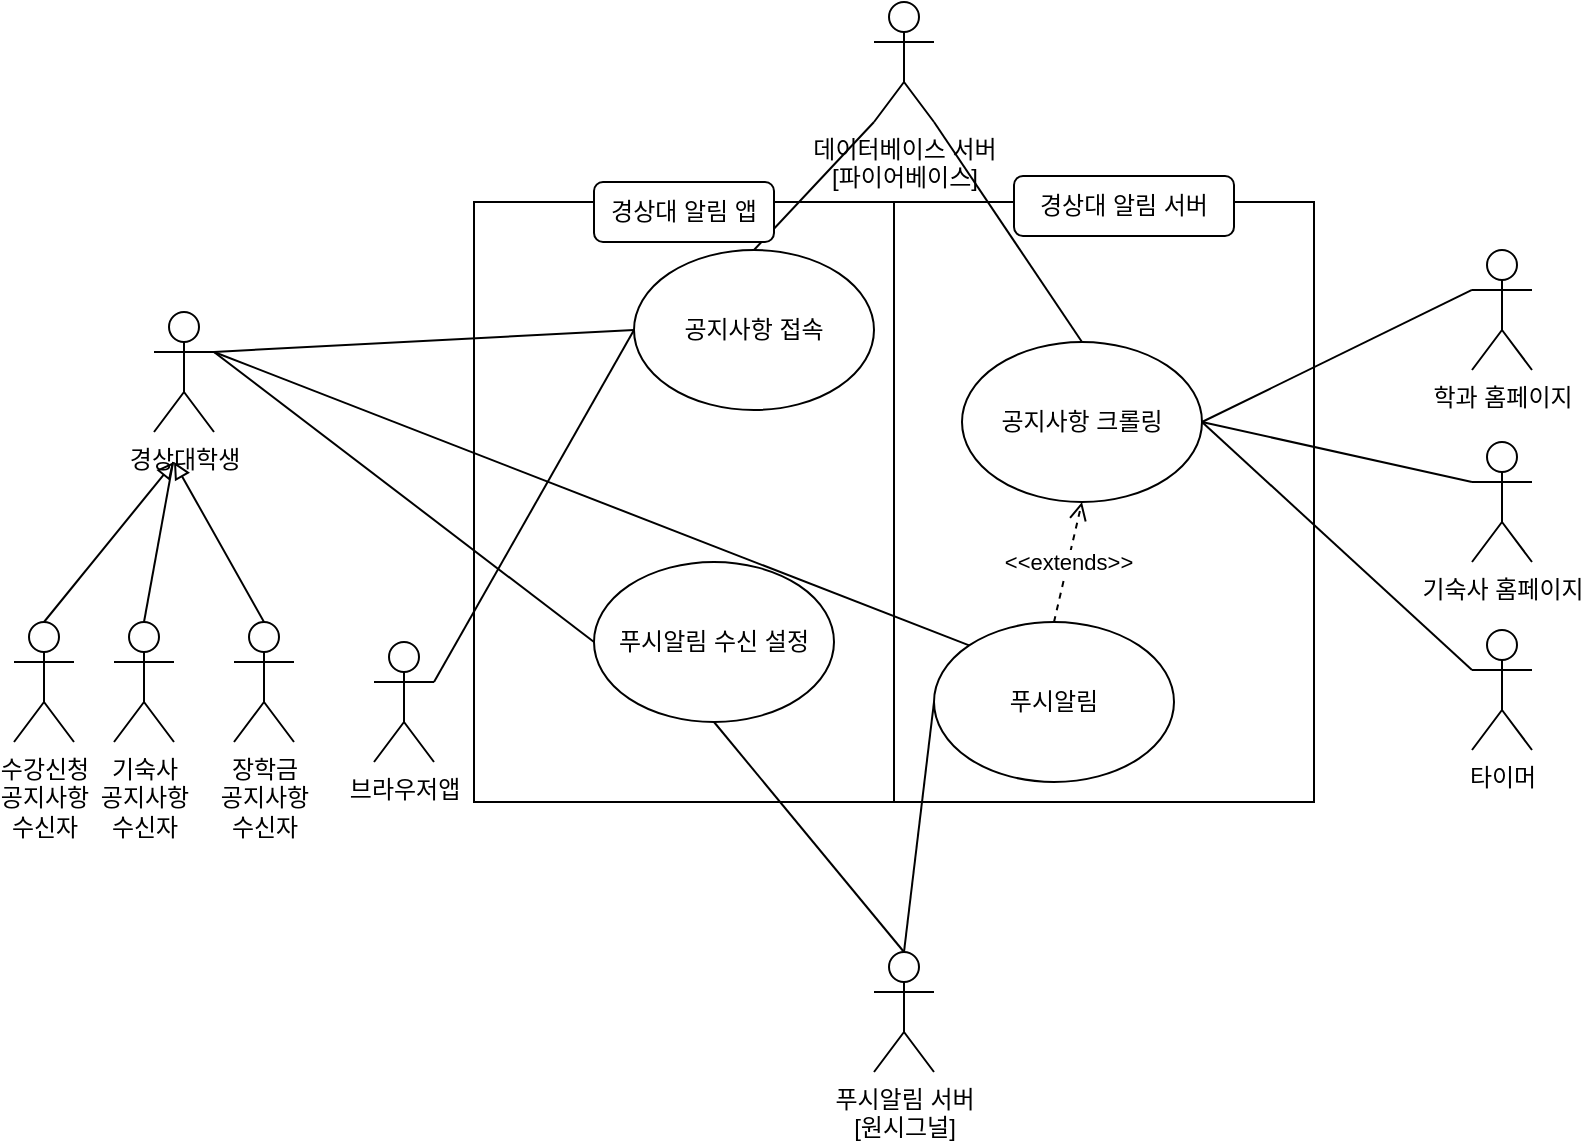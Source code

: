 <mxfile version="15.7.3" type="github">
  <diagram id="yDBc-G_T3kcIbM374eeq" name="Page-1">
    <mxGraphModel dx="2249" dy="762" grid="1" gridSize="10" guides="1" tooltips="1" connect="1" arrows="1" fold="1" page="1" pageScale="1" pageWidth="827" pageHeight="1169" math="0" shadow="0">
      <root>
        <mxCell id="0" />
        <mxCell id="1" parent="0" />
        <mxCell id="UW92wbI46Kdcc-sQo47G-2" value="데이터베이스 서버&lt;br&gt;[파이어베이스]" style="shape=umlActor;verticalLabelPosition=bottom;verticalAlign=top;html=1;outlineConnect=0;" parent="1" vertex="1">
          <mxGeometry x="310" y="110" width="30" height="60" as="geometry" />
        </mxCell>
        <mxCell id="UW92wbI46Kdcc-sQo47G-3" value="푸시알림 서버&lt;br&gt;[원시그널]" style="shape=umlActor;verticalLabelPosition=bottom;verticalAlign=top;html=1;outlineConnect=0;" parent="1" vertex="1">
          <mxGeometry x="310" y="585" width="30" height="60" as="geometry" />
        </mxCell>
        <mxCell id="UW92wbI46Kdcc-sQo47G-4" value="학과 홈페이지" style="shape=umlActor;verticalLabelPosition=bottom;verticalAlign=top;html=1;outlineConnect=0;" parent="1" vertex="1">
          <mxGeometry x="609" y="234" width="30" height="60" as="geometry" />
        </mxCell>
        <mxCell id="UW92wbI46Kdcc-sQo47G-5" value="브라우저앱" style="shape=umlActor;verticalLabelPosition=bottom;verticalAlign=top;html=1;outlineConnect=0;" parent="1" vertex="1">
          <mxGeometry x="60" y="430" width="30" height="60" as="geometry" />
        </mxCell>
        <mxCell id="UW92wbI46Kdcc-sQo47G-6" value="" style="rounded=0;whiteSpace=wrap;html=1;" parent="1" vertex="1">
          <mxGeometry x="110" y="210" width="210" height="300" as="geometry" />
        </mxCell>
        <mxCell id="UW92wbI46Kdcc-sQo47G-8" value="기숙사 홈페이지" style="shape=umlActor;verticalLabelPosition=bottom;verticalAlign=top;html=1;outlineConnect=0;" parent="1" vertex="1">
          <mxGeometry x="609" y="330" width="30" height="60" as="geometry" />
        </mxCell>
        <mxCell id="UW92wbI46Kdcc-sQo47G-9" value="타이머" style="shape=umlActor;verticalLabelPosition=bottom;verticalAlign=top;html=1;outlineConnect=0;" parent="1" vertex="1">
          <mxGeometry x="609" y="424" width="30" height="60" as="geometry" />
        </mxCell>
        <mxCell id="UW92wbI46Kdcc-sQo47G-11" value="" style="rounded=0;whiteSpace=wrap;html=1;" parent="1" vertex="1">
          <mxGeometry x="320" y="210" width="210" height="300" as="geometry" />
        </mxCell>
        <mxCell id="UW92wbI46Kdcc-sQo47G-12" value="공지사항 크롤링" style="ellipse;whiteSpace=wrap;html=1;" parent="1" vertex="1">
          <mxGeometry x="354" y="280" width="120" height="80" as="geometry" />
        </mxCell>
        <mxCell id="UW92wbI46Kdcc-sQo47G-13" value="공지사항 접속" style="ellipse;whiteSpace=wrap;html=1;" parent="1" vertex="1">
          <mxGeometry x="190" y="234" width="120" height="80" as="geometry" />
        </mxCell>
        <mxCell id="UW92wbI46Kdcc-sQo47G-14" value="푸시알림 수신 설정" style="ellipse;whiteSpace=wrap;html=1;" parent="1" vertex="1">
          <mxGeometry x="170" y="390" width="120" height="80" as="geometry" />
        </mxCell>
        <mxCell id="UW92wbI46Kdcc-sQo47G-15" value="푸시알림" style="ellipse;whiteSpace=wrap;html=1;" parent="1" vertex="1">
          <mxGeometry x="340" y="420" width="120" height="80" as="geometry" />
        </mxCell>
        <mxCell id="UW92wbI46Kdcc-sQo47G-17" value="" style="endArrow=none;html=1;rounded=0;exitX=1;exitY=0.5;exitDx=0;exitDy=0;entryX=0;entryY=0.333;entryDx=0;entryDy=0;entryPerimeter=0;" parent="1" source="UW92wbI46Kdcc-sQo47G-12" target="UW92wbI46Kdcc-sQo47G-4" edge="1">
          <mxGeometry width="50" height="50" relative="1" as="geometry">
            <mxPoint x="660" y="460" as="sourcePoint" />
            <mxPoint x="710" y="410" as="targetPoint" />
          </mxGeometry>
        </mxCell>
        <mxCell id="UW92wbI46Kdcc-sQo47G-18" value="" style="endArrow=none;html=1;rounded=0;exitX=1;exitY=0.5;exitDx=0;exitDy=0;entryX=0;entryY=0.333;entryDx=0;entryDy=0;entryPerimeter=0;" parent="1" source="UW92wbI46Kdcc-sQo47G-12" target="UW92wbI46Kdcc-sQo47G-8" edge="1">
          <mxGeometry width="50" height="50" relative="1" as="geometry">
            <mxPoint x="484" y="330" as="sourcePoint" />
            <mxPoint x="619" y="264" as="targetPoint" />
          </mxGeometry>
        </mxCell>
        <mxCell id="UW92wbI46Kdcc-sQo47G-19" value="" style="endArrow=none;html=1;rounded=0;exitX=1;exitY=0.5;exitDx=0;exitDy=0;entryX=0;entryY=0.333;entryDx=0;entryDy=0;entryPerimeter=0;" parent="1" source="UW92wbI46Kdcc-sQo47G-12" target="UW92wbI46Kdcc-sQo47G-9" edge="1">
          <mxGeometry width="50" height="50" relative="1" as="geometry">
            <mxPoint x="484" y="330" as="sourcePoint" />
            <mxPoint x="619" y="360" as="targetPoint" />
          </mxGeometry>
        </mxCell>
        <mxCell id="UW92wbI46Kdcc-sQo47G-27" value="&amp;lt;&amp;lt;extends&amp;gt;&amp;gt;" style="endArrow=open;endSize=7;endFill=0;html=1;rounded=0;exitX=0.5;exitY=0;exitDx=0;exitDy=0;entryX=0.5;entryY=1;entryDx=0;entryDy=0;dashed=1;" parent="1" source="UW92wbI46Kdcc-sQo47G-15" target="UW92wbI46Kdcc-sQo47G-12" edge="1">
          <mxGeometry width="160" relative="1" as="geometry">
            <mxPoint x="610" y="430" as="sourcePoint" />
            <mxPoint x="770" y="430" as="targetPoint" />
          </mxGeometry>
        </mxCell>
        <mxCell id="UW92wbI46Kdcc-sQo47G-29" value="" style="endArrow=none;html=1;rounded=0;exitX=0.5;exitY=1;exitDx=0;exitDy=0;entryX=0.5;entryY=0;entryDx=0;entryDy=0;entryPerimeter=0;" parent="1" source="UW92wbI46Kdcc-sQo47G-14" target="UW92wbI46Kdcc-sQo47G-3" edge="1">
          <mxGeometry width="50" height="50" relative="1" as="geometry">
            <mxPoint x="484" y="330" as="sourcePoint" />
            <mxPoint x="619" y="360" as="targetPoint" />
          </mxGeometry>
        </mxCell>
        <mxCell id="UW92wbI46Kdcc-sQo47G-30" value="" style="endArrow=none;html=1;rounded=0;exitX=0.5;exitY=0;exitDx=0;exitDy=0;entryX=0;entryY=0.5;entryDx=0;entryDy=0;exitPerimeter=0;" parent="1" source="UW92wbI46Kdcc-sQo47G-3" target="UW92wbI46Kdcc-sQo47G-15" edge="1">
          <mxGeometry width="50" height="50" relative="1" as="geometry">
            <mxPoint x="484" y="330" as="sourcePoint" />
            <mxPoint x="619" y="454" as="targetPoint" />
          </mxGeometry>
        </mxCell>
        <mxCell id="UW92wbI46Kdcc-sQo47G-31" value="" style="endArrow=none;html=1;rounded=0;exitX=1;exitY=0.333;exitDx=0;exitDy=0;entryX=0;entryY=0.5;entryDx=0;entryDy=0;exitPerimeter=0;" parent="1" source="UW92wbI46Kdcc-sQo47G-1" target="UW92wbI46Kdcc-sQo47G-13" edge="1">
          <mxGeometry width="50" height="50" relative="1" as="geometry">
            <mxPoint x="210" y="460" as="sourcePoint" />
            <mxPoint x="275" y="535" as="targetPoint" />
          </mxGeometry>
        </mxCell>
        <mxCell id="UW92wbI46Kdcc-sQo47G-32" value="" style="endArrow=none;html=1;rounded=0;exitX=1;exitY=0.333;exitDx=0;exitDy=0;exitPerimeter=0;entryX=0;entryY=0.5;entryDx=0;entryDy=0;" parent="1" source="UW92wbI46Kdcc-sQo47G-5" target="UW92wbI46Kdcc-sQo47G-13" edge="1">
          <mxGeometry width="50" height="50" relative="1" as="geometry">
            <mxPoint x="660" y="460" as="sourcePoint" />
            <mxPoint x="710" y="410" as="targetPoint" />
          </mxGeometry>
        </mxCell>
        <mxCell id="UW92wbI46Kdcc-sQo47G-33" value="" style="endArrow=none;html=1;rounded=0;exitX=0;exitY=1;exitDx=0;exitDy=0;exitPerimeter=0;entryX=0.5;entryY=0;entryDx=0;entryDy=0;" parent="1" source="UW92wbI46Kdcc-sQo47G-2" target="UW92wbI46Kdcc-sQo47G-13" edge="1">
          <mxGeometry width="50" height="50" relative="1" as="geometry">
            <mxPoint x="660" y="460" as="sourcePoint" />
            <mxPoint x="710" y="410" as="targetPoint" />
          </mxGeometry>
        </mxCell>
        <mxCell id="UW92wbI46Kdcc-sQo47G-34" value="" style="endArrow=none;html=1;rounded=0;exitX=1;exitY=1;exitDx=0;exitDy=0;exitPerimeter=0;entryX=0.5;entryY=0;entryDx=0;entryDy=0;" parent="1" source="UW92wbI46Kdcc-sQo47G-2" target="UW92wbI46Kdcc-sQo47G-12" edge="1">
          <mxGeometry width="50" height="50" relative="1" as="geometry">
            <mxPoint x="660" y="460" as="sourcePoint" />
            <mxPoint x="710" y="410" as="targetPoint" />
          </mxGeometry>
        </mxCell>
        <mxCell id="UW92wbI46Kdcc-sQo47G-35" value="" style="endArrow=none;html=1;rounded=0;exitX=1;exitY=0.333;exitDx=0;exitDy=0;exitPerimeter=0;entryX=0;entryY=0.5;entryDx=0;entryDy=0;" parent="1" source="UW92wbI46Kdcc-sQo47G-1" target="UW92wbI46Kdcc-sQo47G-14" edge="1">
          <mxGeometry width="50" height="50" relative="1" as="geometry">
            <mxPoint x="660" y="460" as="sourcePoint" />
            <mxPoint x="710" y="410" as="targetPoint" />
          </mxGeometry>
        </mxCell>
        <mxCell id="UW92wbI46Kdcc-sQo47G-36" value="경상대 알림 앱" style="rounded=1;whiteSpace=wrap;html=1;" parent="1" vertex="1">
          <mxGeometry x="170" y="200" width="90" height="30" as="geometry" />
        </mxCell>
        <mxCell id="UW92wbI46Kdcc-sQo47G-38" value="경상대 알림 서버" style="rounded=1;whiteSpace=wrap;html=1;" parent="1" vertex="1">
          <mxGeometry x="380" y="197" width="110" height="30" as="geometry" />
        </mxCell>
        <mxCell id="cgxTcIHMhadBgYPoG5Nh-1" value="장학금 &lt;br&gt;공지사항 &lt;br&gt;수신자" style="shape=umlActor;verticalLabelPosition=bottom;verticalAlign=top;html=1;outlineConnect=0;" parent="1" vertex="1">
          <mxGeometry x="-10" y="420" width="30" height="60" as="geometry" />
        </mxCell>
        <mxCell id="cgxTcIHMhadBgYPoG5Nh-2" value="기숙사 &lt;br&gt;공지사항 &lt;br&gt;수신자" style="shape=umlActor;verticalLabelPosition=bottom;verticalAlign=top;html=1;outlineConnect=0;" parent="1" vertex="1">
          <mxGeometry x="-70" y="420" width="30" height="60" as="geometry" />
        </mxCell>
        <mxCell id="cgxTcIHMhadBgYPoG5Nh-3" value="수강신청 &lt;br&gt;공지사항 &lt;br&gt;수신자" style="shape=umlActor;verticalLabelPosition=bottom;verticalAlign=top;html=1;outlineConnect=0;" parent="1" vertex="1">
          <mxGeometry x="-120" y="420" width="30" height="60" as="geometry" />
        </mxCell>
        <mxCell id="cgxTcIHMhadBgYPoG5Nh-6" value="" style="endArrow=block;html=1;rounded=0;exitX=0.5;exitY=0;exitDx=0;exitDy=0;exitPerimeter=0;endFill=0;" parent="1" source="cgxTcIHMhadBgYPoG5Nh-3" edge="1">
          <mxGeometry width="50" height="50" relative="1" as="geometry">
            <mxPoint x="380" y="570" as="sourcePoint" />
            <mxPoint x="-40" y="340" as="targetPoint" />
          </mxGeometry>
        </mxCell>
        <mxCell id="cgxTcIHMhadBgYPoG5Nh-8" value="" style="endArrow=block;html=1;rounded=0;exitX=0.5;exitY=0;exitDx=0;exitDy=0;exitPerimeter=0;endFill=0;" parent="1" source="cgxTcIHMhadBgYPoG5Nh-1" edge="1">
          <mxGeometry width="50" height="50" relative="1" as="geometry">
            <mxPoint x="-102" y="406" as="sourcePoint" />
            <mxPoint x="-40" y="340" as="targetPoint" />
          </mxGeometry>
        </mxCell>
        <mxCell id="UW92wbI46Kdcc-sQo47G-1" value="경상대학생" style="shape=umlActor;verticalLabelPosition=bottom;verticalAlign=top;html=1;outlineConnect=0;" parent="1" vertex="1">
          <mxGeometry x="-50" y="265" width="30" height="60" as="geometry" />
        </mxCell>
        <mxCell id="cgxTcIHMhadBgYPoG5Nh-10" value="" style="endArrow=none;html=1;rounded=0;exitX=0.5;exitY=0;exitDx=0;exitDy=0;exitPerimeter=0;endFill=0;" parent="1" source="cgxTcIHMhadBgYPoG5Nh-2" edge="1">
          <mxGeometry width="50" height="50" relative="1" as="geometry">
            <mxPoint x="-65" y="384" as="sourcePoint" />
            <mxPoint x="-40.455" y="340" as="targetPoint" />
          </mxGeometry>
        </mxCell>
        <mxCell id="cgxTcIHMhadBgYPoG5Nh-12" value="" style="endArrow=none;html=1;rounded=0;entryX=1;entryY=0.333;entryDx=0;entryDy=0;entryPerimeter=0;exitX=0;exitY=0;exitDx=0;exitDy=0;" parent="1" source="UW92wbI46Kdcc-sQo47G-15" target="UW92wbI46Kdcc-sQo47G-1" edge="1">
          <mxGeometry width="50" height="50" relative="1" as="geometry">
            <mxPoint x="270" y="420" as="sourcePoint" />
            <mxPoint x="320" y="370" as="targetPoint" />
          </mxGeometry>
        </mxCell>
      </root>
    </mxGraphModel>
  </diagram>
</mxfile>
